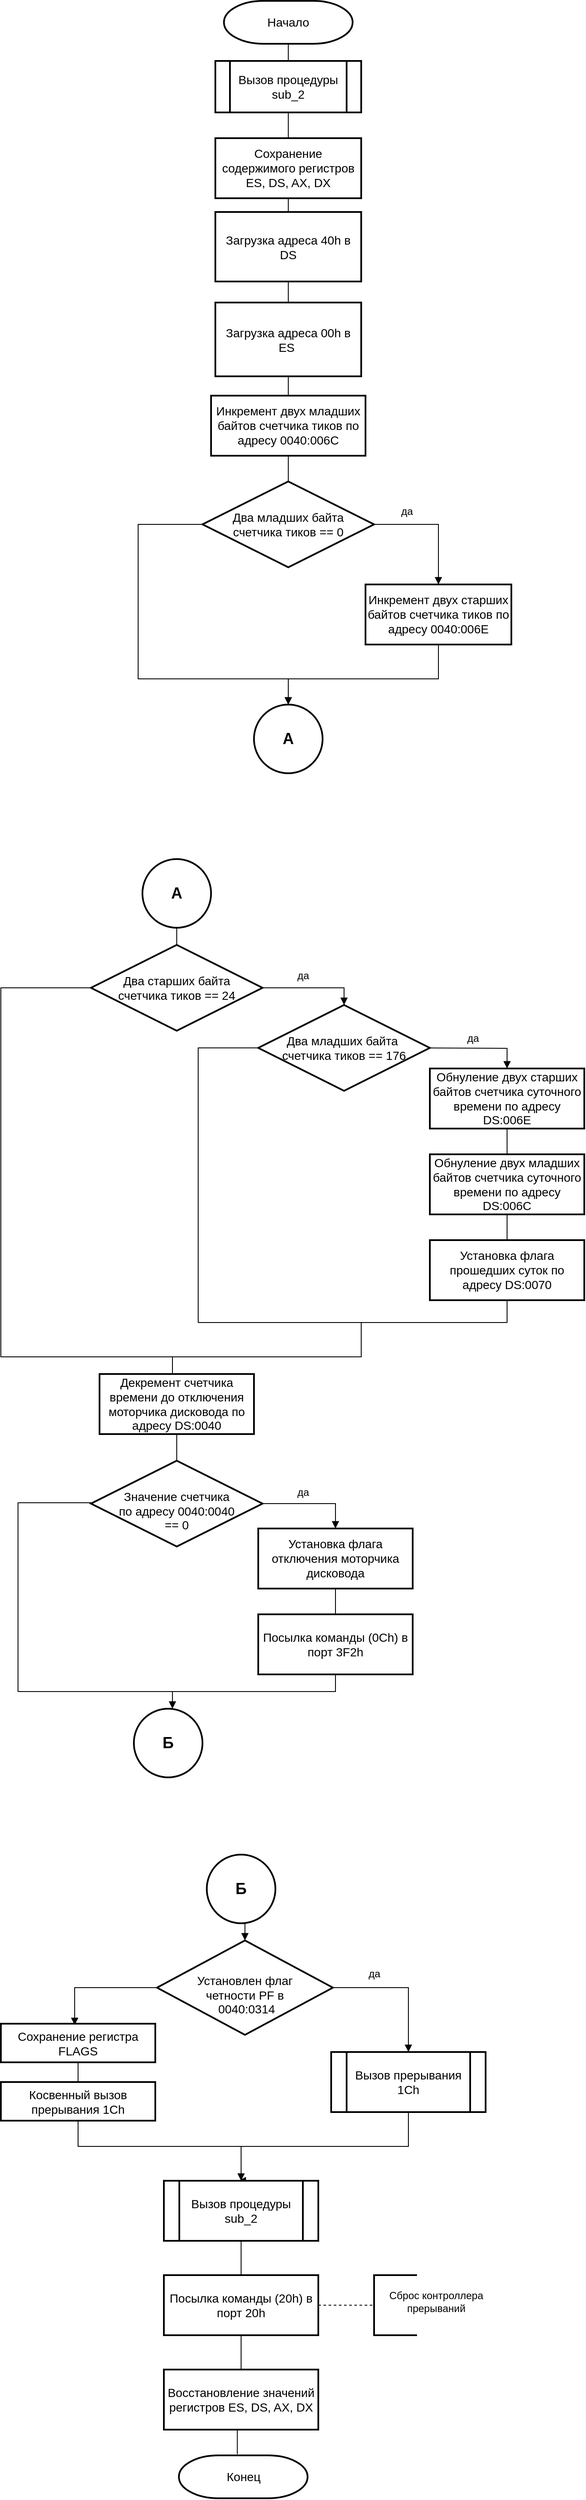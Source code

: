 <mxfile version="20.4.0" type="device" pages="2"><diagram id="C5RBs43oDa-KdzZeNtuy" name="int 8h"><mxGraphModel dx="1422" dy="772" grid="0" gridSize="10" guides="1" tooltips="1" connect="1" arrows="1" fold="1" page="1" pageScale="1" pageWidth="827" pageHeight="1169" math="0" shadow="0"><root><mxCell id="WIyWlLk6GJQsqaUBKTNV-0"/><mxCell id="WIyWlLk6GJQsqaUBKTNV-1" parent="WIyWlLk6GJQsqaUBKTNV-0"/><mxCell id="deHI2vd-ihcxM7uzcLVl-19" style="rounded=0;orthogonalLoop=1;jettySize=auto;html=1;exitX=0.5;exitY=1;exitDx=0;exitDy=0;exitPerimeter=0;endArrow=none;endFill=0;" parent="WIyWlLk6GJQsqaUBKTNV-1" source="deHI2vd-ihcxM7uzcLVl-0" target="deHI2vd-ihcxM7uzcLVl-2" edge="1"><mxGeometry relative="1" as="geometry"/></mxCell><mxCell id="deHI2vd-ihcxM7uzcLVl-0" value="&lt;font style=&quot;font-size: 14px&quot;&gt;Начало&lt;/font&gt;" style="strokeWidth=2;html=1;shape=mxgraph.flowchart.terminator;whiteSpace=wrap;" parent="WIyWlLk6GJQsqaUBKTNV-1" vertex="1"><mxGeometry x="350" y="190" width="150" height="50" as="geometry"/></mxCell><mxCell id="deHI2vd-ihcxM7uzcLVl-20" style="edgeStyle=none;rounded=0;orthogonalLoop=1;jettySize=auto;html=1;exitX=0.5;exitY=1;exitDx=0;exitDy=0;entryX=0.5;entryY=0;entryDx=0;entryDy=0;endArrow=none;endFill=0;" parent="WIyWlLk6GJQsqaUBKTNV-1" source="deHI2vd-ihcxM7uzcLVl-2" target="deHI2vd-ihcxM7uzcLVl-3" edge="1"><mxGeometry relative="1" as="geometry"/></mxCell><mxCell id="deHI2vd-ihcxM7uzcLVl-2" value="&lt;font style=&quot;font-size: 14px&quot;&gt;Вызов процедуры sub_2&lt;/font&gt;" style="shape=process;whiteSpace=wrap;html=1;backgroundOutline=1;strokeWidth=2;" parent="WIyWlLk6GJQsqaUBKTNV-1" vertex="1"><mxGeometry x="340" y="260" width="170" height="60" as="geometry"/></mxCell><mxCell id="wyO5HY9DHAfHyrod3QJI-3" style="edgeStyle=orthogonalEdgeStyle;rounded=0;orthogonalLoop=1;jettySize=auto;html=1;exitX=0.5;exitY=1;exitDx=0;exitDy=0;entryX=0.5;entryY=0;entryDx=0;entryDy=0;endArrow=none;endFill=0;" parent="WIyWlLk6GJQsqaUBKTNV-1" source="deHI2vd-ihcxM7uzcLVl-3" target="wyO5HY9DHAfHyrod3QJI-0" edge="1"><mxGeometry relative="1" as="geometry"/></mxCell><mxCell id="deHI2vd-ihcxM7uzcLVl-3" value="&lt;font style=&quot;font-size: 14px&quot;&gt;Сохранение содержимого регистров ES, DS, AX, DX&lt;/font&gt;" style="whiteSpace=wrap;html=1;strokeWidth=2;" parent="WIyWlLk6GJQsqaUBKTNV-1" vertex="1"><mxGeometry x="340" y="350" width="170" height="70" as="geometry"/></mxCell><mxCell id="deHI2vd-ihcxM7uzcLVl-22" style="edgeStyle=none;rounded=0;orthogonalLoop=1;jettySize=auto;html=1;exitX=0.5;exitY=1;exitDx=0;exitDy=0;entryX=0.5;entryY=0;entryDx=0;entryDy=0;endArrow=none;endFill=0;" parent="WIyWlLk6GJQsqaUBKTNV-1" source="deHI2vd-ihcxM7uzcLVl-4" target="deHI2vd-ihcxM7uzcLVl-5" edge="1"><mxGeometry relative="1" as="geometry"/></mxCell><mxCell id="deHI2vd-ihcxM7uzcLVl-4" value="&lt;font style=&quot;font-size: 14px&quot;&gt;Инкремент двух младших байтов счетчика тиков по адресу 0040:006C&lt;/font&gt;" style="whiteSpace=wrap;html=1;strokeWidth=2;" parent="WIyWlLk6GJQsqaUBKTNV-1" vertex="1"><mxGeometry x="335" y="650" width="180" height="70" as="geometry"/></mxCell><mxCell id="deHI2vd-ihcxM7uzcLVl-23" style="edgeStyle=orthogonalEdgeStyle;rounded=0;orthogonalLoop=1;jettySize=auto;html=1;exitX=1;exitY=0.5;exitDx=0;exitDy=0;entryX=0.5;entryY=0;entryDx=0;entryDy=0;endArrow=block;endFill=1;" parent="WIyWlLk6GJQsqaUBKTNV-1" source="deHI2vd-ihcxM7uzcLVl-5" target="deHI2vd-ihcxM7uzcLVl-6" edge="1"><mxGeometry relative="1" as="geometry"/></mxCell><mxCell id="deHI2vd-ihcxM7uzcLVl-24" style="edgeStyle=orthogonalEdgeStyle;rounded=0;orthogonalLoop=1;jettySize=auto;html=1;exitX=0;exitY=0.5;exitDx=0;exitDy=0;entryX=0.5;entryY=0;entryDx=0;entryDy=0;endArrow=block;endFill=1;" parent="WIyWlLk6GJQsqaUBKTNV-1" source="deHI2vd-ihcxM7uzcLVl-5" target="deHI2vd-ihcxM7uzcLVl-12" edge="1"><mxGeometry relative="1" as="geometry"><Array as="points"><mxPoint x="250" y="800"/><mxPoint x="250" y="980"/><mxPoint x="425" y="980"/></Array></mxGeometry></mxCell><mxCell id="deHI2vd-ihcxM7uzcLVl-5" value="&lt;font style=&quot;font-size: 14px&quot;&gt;Два младших байта &lt;br&gt;счетчика тиков == 0&lt;/font&gt;" style="rhombus;whiteSpace=wrap;html=1;strokeWidth=2;" parent="WIyWlLk6GJQsqaUBKTNV-1" vertex="1"><mxGeometry x="325" y="750" width="200" height="100" as="geometry"/></mxCell><mxCell id="deHI2vd-ihcxM7uzcLVl-25" style="edgeStyle=orthogonalEdgeStyle;rounded=0;orthogonalLoop=1;jettySize=auto;html=1;exitX=0.5;exitY=1;exitDx=0;exitDy=0;entryX=0.5;entryY=0;entryDx=0;entryDy=0;endArrow=block;endFill=1;" parent="WIyWlLk6GJQsqaUBKTNV-1" source="deHI2vd-ihcxM7uzcLVl-6" target="deHI2vd-ihcxM7uzcLVl-12" edge="1"><mxGeometry relative="1" as="geometry"><Array as="points"><mxPoint x="600" y="980"/><mxPoint x="425" y="980"/></Array></mxGeometry></mxCell><mxCell id="deHI2vd-ihcxM7uzcLVl-6" value="&lt;font style=&quot;font-size: 14px&quot;&gt;Инкремент двух старших байтов счетчика тиков по адресу 0040:006E&lt;/font&gt;" style="whiteSpace=wrap;html=1;strokeWidth=2;" parent="WIyWlLk6GJQsqaUBKTNV-1" vertex="1"><mxGeometry x="515" y="870" width="170" height="70" as="geometry"/></mxCell><mxCell id="deHI2vd-ihcxM7uzcLVl-27" style="edgeStyle=orthogonalEdgeStyle;rounded=0;orthogonalLoop=1;jettySize=auto;html=1;exitX=1;exitY=0.5;exitDx=0;exitDy=0;entryX=0.5;entryY=0;entryDx=0;entryDy=0;endArrow=block;endFill=1;" parent="WIyWlLk6GJQsqaUBKTNV-1" source="deHI2vd-ihcxM7uzcLVl-7" target="deHI2vd-ihcxM7uzcLVl-8" edge="1"><mxGeometry relative="1" as="geometry"/></mxCell><mxCell id="deHI2vd-ihcxM7uzcLVl-33" style="edgeStyle=orthogonalEdgeStyle;rounded=0;orthogonalLoop=1;jettySize=auto;html=1;exitX=0;exitY=0.5;exitDx=0;exitDy=0;endArrow=none;endFill=0;entryX=0.5;entryY=0;entryDx=0;entryDy=0;" parent="WIyWlLk6GJQsqaUBKTNV-1" source="deHI2vd-ihcxM7uzcLVl-7" target="jNs7YQXmL8F09NlWdpx8-1" edge="1"><mxGeometry relative="1" as="geometry"><mxPoint x="320" y="1950" as="targetPoint"/><Array as="points"><mxPoint x="90" y="1340"/><mxPoint x="90" y="1770"/><mxPoint x="290" y="1770"/><mxPoint x="290" y="1860"/></Array></mxGeometry></mxCell><mxCell id="deHI2vd-ihcxM7uzcLVl-7" value="&lt;font style=&quot;font-size: 14px&quot;&gt;Два старших байта &lt;br&gt;счетчика тиков == 24&lt;/font&gt;" style="rhombus;whiteSpace=wrap;html=1;strokeWidth=2;" parent="WIyWlLk6GJQsqaUBKTNV-1" vertex="1"><mxGeometry x="195" y="1290" width="200" height="100" as="geometry"/></mxCell><mxCell id="deHI2vd-ihcxM7uzcLVl-28" style="edgeStyle=orthogonalEdgeStyle;rounded=0;orthogonalLoop=1;jettySize=auto;html=1;exitX=1;exitY=0.5;exitDx=0;exitDy=0;entryX=0.5;entryY=0;entryDx=0;entryDy=0;endArrow=block;endFill=1;" parent="WIyWlLk6GJQsqaUBKTNV-1" target="deHI2vd-ihcxM7uzcLVl-9" edge="1"><mxGeometry relative="1" as="geometry"><mxPoint x="570" y="1410" as="sourcePoint"/></mxGeometry></mxCell><mxCell id="jNs7YQXmL8F09NlWdpx8-2" style="edgeStyle=orthogonalEdgeStyle;rounded=0;orthogonalLoop=1;jettySize=auto;html=1;exitX=0;exitY=0.5;exitDx=0;exitDy=0;endArrow=none;endFill=0;" parent="WIyWlLk6GJQsqaUBKTNV-1" source="deHI2vd-ihcxM7uzcLVl-8" edge="1"><mxGeometry relative="1" as="geometry"><mxPoint x="510" y="1760" as="targetPoint"/><Array as="points"><mxPoint x="320" y="1410"/><mxPoint x="320" y="1730"/><mxPoint x="510" y="1730"/></Array></mxGeometry></mxCell><mxCell id="deHI2vd-ihcxM7uzcLVl-8" value="&lt;span style=&quot;font-size: 14px&quot;&gt;Два младших байта&amp;nbsp;&lt;/span&gt;&lt;br style=&quot;font-size: 14px&quot;&gt;&lt;span style=&quot;font-size: 14px&quot;&gt;счетчика тиков == 176&lt;/span&gt;" style="rhombus;whiteSpace=wrap;html=1;strokeWidth=2;" parent="WIyWlLk6GJQsqaUBKTNV-1" vertex="1"><mxGeometry x="390" y="1360" width="200" height="100" as="geometry"/></mxCell><mxCell id="deHI2vd-ihcxM7uzcLVl-29" style="edgeStyle=orthogonalEdgeStyle;rounded=0;orthogonalLoop=1;jettySize=auto;html=1;exitX=0.5;exitY=1;exitDx=0;exitDy=0;entryX=0.5;entryY=0;entryDx=0;entryDy=0;endArrow=none;endFill=0;" parent="WIyWlLk6GJQsqaUBKTNV-1" source="deHI2vd-ihcxM7uzcLVl-9" target="deHI2vd-ihcxM7uzcLVl-10" edge="1"><mxGeometry relative="1" as="geometry"/></mxCell><mxCell id="deHI2vd-ihcxM7uzcLVl-9" value="&lt;font style=&quot;font-size: 14px&quot;&gt;Обнуление двух старших байтов счетчика суточного времени по адресу DS:006Е&lt;/font&gt;" style="whiteSpace=wrap;html=1;strokeWidth=2;" parent="WIyWlLk6GJQsqaUBKTNV-1" vertex="1"><mxGeometry x="590" y="1434" width="180" height="70" as="geometry"/></mxCell><mxCell id="deHI2vd-ihcxM7uzcLVl-30" style="edgeStyle=orthogonalEdgeStyle;rounded=0;orthogonalLoop=1;jettySize=auto;html=1;exitX=0.5;exitY=1;exitDx=0;exitDy=0;endArrow=none;endFill=0;" parent="WIyWlLk6GJQsqaUBKTNV-1" source="deHI2vd-ihcxM7uzcLVl-10" target="deHI2vd-ihcxM7uzcLVl-11" edge="1"><mxGeometry relative="1" as="geometry"/></mxCell><mxCell id="deHI2vd-ihcxM7uzcLVl-10" value="&lt;span style=&quot;font-size: 14px&quot;&gt;Обнуление двух младших байтов счетчика суточного времени по адресу DS:006С&lt;/span&gt;" style="whiteSpace=wrap;html=1;strokeWidth=2;" parent="WIyWlLk6GJQsqaUBKTNV-1" vertex="1"><mxGeometry x="590" y="1534" width="180" height="70" as="geometry"/></mxCell><mxCell id="deHI2vd-ihcxM7uzcLVl-32" style="edgeStyle=orthogonalEdgeStyle;rounded=0;orthogonalLoop=1;jettySize=auto;html=1;exitX=0.5;exitY=1;exitDx=0;exitDy=0;endArrow=none;endFill=0;entryX=0.5;entryY=0;entryDx=0;entryDy=0;" parent="WIyWlLk6GJQsqaUBKTNV-1" source="deHI2vd-ihcxM7uzcLVl-11" target="jNs7YQXmL8F09NlWdpx8-1" edge="1"><mxGeometry relative="1" as="geometry"><mxPoint x="290" y="1890" as="targetPoint"/><Array as="points"><mxPoint x="680" y="1730"/><mxPoint x="510" y="1730"/><mxPoint x="510" y="1770"/><mxPoint x="290" y="1770"/><mxPoint x="290" y="1850"/><mxPoint x="295" y="1850"/></Array></mxGeometry></mxCell><mxCell id="deHI2vd-ihcxM7uzcLVl-11" value="&lt;font style=&quot;font-size: 14px&quot;&gt;Установка флага прошедших суток по адресу DS:0070&lt;/font&gt;" style="whiteSpace=wrap;html=1;strokeWidth=2;" parent="WIyWlLk6GJQsqaUBKTNV-1" vertex="1"><mxGeometry x="590" y="1634" width="180" height="70" as="geometry"/></mxCell><mxCell id="deHI2vd-ihcxM7uzcLVl-12" value="&lt;font style=&quot;font-size: 18px&quot;&gt;&lt;b&gt;А&lt;/b&gt;&lt;/font&gt;" style="ellipse;whiteSpace=wrap;html=1;aspect=fixed;strokeWidth=2;" parent="WIyWlLk6GJQsqaUBKTNV-1" vertex="1"><mxGeometry x="385" y="1010" width="80" height="80" as="geometry"/></mxCell><mxCell id="wyO5HY9DHAfHyrod3QJI-2" style="edgeStyle=orthogonalEdgeStyle;rounded=0;orthogonalLoop=1;jettySize=auto;html=1;exitX=0.5;exitY=1;exitDx=0;exitDy=0;entryX=0.5;entryY=0;entryDx=0;entryDy=0;endArrow=none;endFill=0;" parent="WIyWlLk6GJQsqaUBKTNV-1" source="deHI2vd-ihcxM7uzcLVl-14" target="deHI2vd-ihcxM7uzcLVl-7" edge="1"><mxGeometry relative="1" as="geometry"/></mxCell><mxCell id="deHI2vd-ihcxM7uzcLVl-14" value="&lt;font style=&quot;font-size: 18px&quot;&gt;&lt;b&gt;А&lt;/b&gt;&lt;/font&gt;" style="ellipse;whiteSpace=wrap;html=1;aspect=fixed;strokeWidth=2;" parent="WIyWlLk6GJQsqaUBKTNV-1" vertex="1"><mxGeometry x="255" y="1190" width="80" height="80" as="geometry"/></mxCell><mxCell id="jNs7YQXmL8F09NlWdpx8-5" style="edgeStyle=orthogonalEdgeStyle;rounded=0;orthogonalLoop=1;jettySize=auto;html=1;exitX=0.5;exitY=1;exitDx=0;exitDy=0;entryX=0.5;entryY=0;entryDx=0;entryDy=0;endArrow=none;endFill=0;" parent="WIyWlLk6GJQsqaUBKTNV-1" source="jNs7YQXmL8F09NlWdpx8-1" target="jNs7YQXmL8F09NlWdpx8-4" edge="1"><mxGeometry relative="1" as="geometry"/></mxCell><mxCell id="jNs7YQXmL8F09NlWdpx8-1" value="&lt;span style=&quot;font-size: 14px&quot;&gt;Декремент счетчика времени до отключения моторчика дисковода по адресу DS:0040&lt;/span&gt;" style="whiteSpace=wrap;html=1;strokeWidth=2;" parent="WIyWlLk6GJQsqaUBKTNV-1" vertex="1"><mxGeometry x="205" y="1790" width="180" height="70" as="geometry"/></mxCell><mxCell id="jNs7YQXmL8F09NlWdpx8-10" style="edgeStyle=orthogonalEdgeStyle;rounded=0;orthogonalLoop=1;jettySize=auto;html=1;exitX=1;exitY=0.5;exitDx=0;exitDy=0;entryX=0.5;entryY=0;entryDx=0;entryDy=0;endArrow=block;endFill=1;" parent="WIyWlLk6GJQsqaUBKTNV-1" source="jNs7YQXmL8F09NlWdpx8-4" target="jNs7YQXmL8F09NlWdpx8-6" edge="1"><mxGeometry relative="1" as="geometry"/></mxCell><mxCell id="jNs7YQXmL8F09NlWdpx8-13" style="edgeStyle=orthogonalEdgeStyle;rounded=0;orthogonalLoop=1;jettySize=auto;html=1;exitX=0;exitY=0.5;exitDx=0;exitDy=0;endArrow=block;endFill=1;" parent="WIyWlLk6GJQsqaUBKTNV-1" source="jNs7YQXmL8F09NlWdpx8-4" edge="1"><mxGeometry relative="1" as="geometry"><mxPoint x="290.0" y="2180" as="targetPoint"/><Array as="points"><mxPoint x="110" y="1940"/><mxPoint x="110" y="2160"/><mxPoint x="290" y="2160"/></Array></mxGeometry></mxCell><mxCell id="jNs7YQXmL8F09NlWdpx8-4" value="&lt;span style=&quot;font-size: 14px&quot;&gt;&lt;br&gt;Значение счетчика &lt;br&gt;по адресу 0040:0040 &lt;br&gt;== 0&lt;/span&gt;" style="rhombus;whiteSpace=wrap;html=1;strokeWidth=2;" parent="WIyWlLk6GJQsqaUBKTNV-1" vertex="1"><mxGeometry x="195" y="1891" width="200" height="100" as="geometry"/></mxCell><mxCell id="jNs7YQXmL8F09NlWdpx8-11" style="edgeStyle=orthogonalEdgeStyle;rounded=0;orthogonalLoop=1;jettySize=auto;html=1;exitX=0.5;exitY=1;exitDx=0;exitDy=0;entryX=0.5;entryY=0;entryDx=0;entryDy=0;endArrow=none;endFill=0;" parent="WIyWlLk6GJQsqaUBKTNV-1" source="jNs7YQXmL8F09NlWdpx8-6" target="jNs7YQXmL8F09NlWdpx8-7" edge="1"><mxGeometry relative="1" as="geometry"/></mxCell><mxCell id="jNs7YQXmL8F09NlWdpx8-6" value="&lt;font style=&quot;font-size: 14px&quot;&gt;Установка флага отключения моторчика дисковода&lt;/font&gt;" style="whiteSpace=wrap;html=1;strokeWidth=2;" parent="WIyWlLk6GJQsqaUBKTNV-1" vertex="1"><mxGeometry x="390" y="1970" width="180" height="70" as="geometry"/></mxCell><mxCell id="jNs7YQXmL8F09NlWdpx8-12" style="edgeStyle=orthogonalEdgeStyle;rounded=0;orthogonalLoop=1;jettySize=auto;html=1;exitX=0.5;exitY=1;exitDx=0;exitDy=0;endArrow=none;endFill=0;" parent="WIyWlLk6GJQsqaUBKTNV-1" source="jNs7YQXmL8F09NlWdpx8-7" edge="1"><mxGeometry relative="1" as="geometry"><mxPoint x="290" y="2170" as="targetPoint"/><Array as="points"><mxPoint x="480" y="2160"/><mxPoint x="290" y="2160"/></Array></mxGeometry></mxCell><mxCell id="jNs7YQXmL8F09NlWdpx8-7" value="&lt;span style=&quot;font-size: 14px&quot;&gt;Посылка команды (0Ch) в порт 3F2h&lt;/span&gt;" style="whiteSpace=wrap;html=1;strokeWidth=2;" parent="WIyWlLk6GJQsqaUBKTNV-1" vertex="1"><mxGeometry x="390" y="2070" width="180" height="70" as="geometry"/></mxCell><mxCell id="jNs7YQXmL8F09NlWdpx8-8" value="&lt;font style=&quot;font-size: 18px&quot;&gt;&lt;b&gt;Б&lt;/b&gt;&lt;/font&gt;" style="ellipse;whiteSpace=wrap;html=1;aspect=fixed;strokeWidth=2;" parent="WIyWlLk6GJQsqaUBKTNV-1" vertex="1"><mxGeometry x="245" y="2180" width="80" height="80" as="geometry"/></mxCell><mxCell id="jNs7YQXmL8F09NlWdpx8-30" style="edgeStyle=orthogonalEdgeStyle;rounded=0;orthogonalLoop=1;jettySize=auto;html=1;exitX=0.5;exitY=1;exitDx=0;exitDy=0;entryX=0.5;entryY=0;entryDx=0;entryDy=0;endArrow=block;endFill=1;" parent="WIyWlLk6GJQsqaUBKTNV-1" source="jNs7YQXmL8F09NlWdpx8-9" target="jNs7YQXmL8F09NlWdpx8-15" edge="1"><mxGeometry relative="1" as="geometry"/></mxCell><mxCell id="jNs7YQXmL8F09NlWdpx8-9" value="&lt;font style=&quot;font-size: 18px&quot;&gt;&lt;b&gt;Б&lt;/b&gt;&lt;/font&gt;" style="ellipse;whiteSpace=wrap;html=1;aspect=fixed;strokeWidth=2;" parent="WIyWlLk6GJQsqaUBKTNV-1" vertex="1"><mxGeometry x="330" y="2350" width="80" height="80" as="geometry"/></mxCell><mxCell id="jNs7YQXmL8F09NlWdpx8-18" style="edgeStyle=orthogonalEdgeStyle;rounded=0;orthogonalLoop=1;jettySize=auto;html=1;exitX=1;exitY=0.5;exitDx=0;exitDy=0;endArrow=block;endFill=1;" parent="WIyWlLk6GJQsqaUBKTNV-1" source="jNs7YQXmL8F09NlWdpx8-15" target="jNs7YQXmL8F09NlWdpx8-16" edge="1"><mxGeometry relative="1" as="geometry"/></mxCell><mxCell id="jNs7YQXmL8F09NlWdpx8-19" style="edgeStyle=orthogonalEdgeStyle;rounded=0;orthogonalLoop=1;jettySize=auto;html=1;exitX=0;exitY=0.5;exitDx=0;exitDy=0;endArrow=block;endFill=1;entryX=0.478;entryY=0.036;entryDx=0;entryDy=0;entryPerimeter=0;" parent="WIyWlLk6GJQsqaUBKTNV-1" source="jNs7YQXmL8F09NlWdpx8-15" target="ele-XA1NoXu8BprKTX-A-0" edge="1"><mxGeometry relative="1" as="geometry"><mxPoint x="178" y="2525" as="targetPoint"/><Array as="points"><mxPoint x="176" y="2505"/></Array></mxGeometry></mxCell><mxCell id="jNs7YQXmL8F09NlWdpx8-15" value="&lt;span style=&quot;font-size: 14px&quot;&gt;&lt;br&gt;Установлен флаг &lt;br&gt;четности PF в&lt;br&gt;&amp;nbsp;0040:0314&lt;/span&gt;" style="rhombus;whiteSpace=wrap;html=1;strokeWidth=2;" parent="WIyWlLk6GJQsqaUBKTNV-1" vertex="1"><mxGeometry x="272" y="2450" width="205" height="110" as="geometry"/></mxCell><mxCell id="jNs7YQXmL8F09NlWdpx8-22" style="edgeStyle=orthogonalEdgeStyle;rounded=0;orthogonalLoop=1;jettySize=auto;html=1;exitX=0.5;exitY=1;exitDx=0;exitDy=0;endArrow=block;endFill=1;" parent="WIyWlLk6GJQsqaUBKTNV-1" source="jNs7YQXmL8F09NlWdpx8-16" edge="1"><mxGeometry relative="1" as="geometry"><mxPoint x="370" y="2730" as="targetPoint"/><Array as="points"><mxPoint x="565" y="2690"/><mxPoint x="370" y="2690"/></Array></mxGeometry></mxCell><mxCell id="jNs7YQXmL8F09NlWdpx8-16" value="&lt;font style=&quot;font-size: 14px&quot;&gt;Вызов прерывания 1Ch&lt;/font&gt;" style="shape=process;whiteSpace=wrap;html=1;backgroundOutline=1;strokeWidth=2;" parent="WIyWlLk6GJQsqaUBKTNV-1" vertex="1"><mxGeometry x="475" y="2580" width="180" height="70" as="geometry"/></mxCell><mxCell id="jNs7YQXmL8F09NlWdpx8-21" style="edgeStyle=orthogonalEdgeStyle;rounded=0;orthogonalLoop=1;jettySize=auto;html=1;exitX=0.5;exitY=1;exitDx=0;exitDy=0;entryX=0.484;entryY=-0.001;entryDx=0;entryDy=0;endArrow=block;endFill=1;entryPerimeter=0;startArrow=none;" parent="WIyWlLk6GJQsqaUBKTNV-1" source="ele-XA1NoXu8BprKTX-A-0" target="jNs7YQXmL8F09NlWdpx8-20" edge="1"><mxGeometry relative="1" as="geometry"><Array as="points"><mxPoint x="180" y="2690"/><mxPoint x="370" y="2690"/><mxPoint x="370" y="2730"/></Array></mxGeometry></mxCell><mxCell id="jNs7YQXmL8F09NlWdpx8-17" value="&lt;span style=&quot;font-size: 14px&quot;&gt;Косвенный вызов прерывания 1Ch&lt;/span&gt;" style="whiteSpace=wrap;html=1;strokeWidth=2;" parent="WIyWlLk6GJQsqaUBKTNV-1" vertex="1"><mxGeometry x="90" y="2615" width="180" height="45" as="geometry"/></mxCell><mxCell id="jNs7YQXmL8F09NlWdpx8-26" style="edgeStyle=orthogonalEdgeStyle;rounded=0;orthogonalLoop=1;jettySize=auto;html=1;exitX=0.5;exitY=1;exitDx=0;exitDy=0;entryX=0.5;entryY=0;entryDx=0;entryDy=0;endArrow=none;endFill=0;" parent="WIyWlLk6GJQsqaUBKTNV-1" source="jNs7YQXmL8F09NlWdpx8-20" target="jNs7YQXmL8F09NlWdpx8-23" edge="1"><mxGeometry relative="1" as="geometry"/></mxCell><mxCell id="jNs7YQXmL8F09NlWdpx8-20" value="&lt;font style=&quot;font-size: 14px&quot;&gt;Вызов процедуры sub_2&lt;/font&gt;" style="shape=process;whiteSpace=wrap;html=1;backgroundOutline=1;strokeWidth=2;" parent="WIyWlLk6GJQsqaUBKTNV-1" vertex="1"><mxGeometry x="280" y="2730" width="180" height="70" as="geometry"/></mxCell><mxCell id="jNs7YQXmL8F09NlWdpx8-28" style="edgeStyle=orthogonalEdgeStyle;rounded=0;orthogonalLoop=1;jettySize=auto;html=1;exitX=0.5;exitY=1;exitDx=0;exitDy=0;entryX=0.5;entryY=0;entryDx=0;entryDy=0;endArrow=none;endFill=0;" parent="WIyWlLk6GJQsqaUBKTNV-1" source="jNs7YQXmL8F09NlWdpx8-23" target="jNs7YQXmL8F09NlWdpx8-24" edge="1"><mxGeometry relative="1" as="geometry"/></mxCell><mxCell id="a8W5te3xXOe5ZCDPxucm-1" style="edgeStyle=orthogonalEdgeStyle;rounded=0;orthogonalLoop=1;jettySize=auto;html=1;exitX=1;exitY=0.5;exitDx=0;exitDy=0;entryX=0;entryY=0.5;entryDx=0;entryDy=0;entryPerimeter=0;endArrow=none;endFill=0;dashed=1;" parent="WIyWlLk6GJQsqaUBKTNV-1" source="jNs7YQXmL8F09NlWdpx8-23" target="a8W5te3xXOe5ZCDPxucm-0" edge="1"><mxGeometry relative="1" as="geometry"/></mxCell><mxCell id="jNs7YQXmL8F09NlWdpx8-23" value="&lt;span style=&quot;font-size: 14px&quot;&gt;Посылка команды (20h) в порт 20h&lt;/span&gt;" style="whiteSpace=wrap;html=1;strokeWidth=2;" parent="WIyWlLk6GJQsqaUBKTNV-1" vertex="1"><mxGeometry x="280" y="2840" width="180" height="70" as="geometry"/></mxCell><mxCell id="jNs7YQXmL8F09NlWdpx8-29" style="edgeStyle=orthogonalEdgeStyle;rounded=0;orthogonalLoop=1;jettySize=auto;html=1;exitX=0.5;exitY=1;exitDx=0;exitDy=0;entryX=0.454;entryY=-0.029;entryDx=0;entryDy=0;entryPerimeter=0;endArrow=none;endFill=0;" parent="WIyWlLk6GJQsqaUBKTNV-1" source="jNs7YQXmL8F09NlWdpx8-24" target="jNs7YQXmL8F09NlWdpx8-25" edge="1"><mxGeometry relative="1" as="geometry"/></mxCell><mxCell id="jNs7YQXmL8F09NlWdpx8-24" value="&lt;span style=&quot;font-size: 14px&quot;&gt;Восстановление значений регистров ES, DS, AX, DX&lt;/span&gt;" style="whiteSpace=wrap;html=1;strokeWidth=2;" parent="WIyWlLk6GJQsqaUBKTNV-1" vertex="1"><mxGeometry x="280" y="2950" width="180" height="70" as="geometry"/></mxCell><mxCell id="jNs7YQXmL8F09NlWdpx8-25" value="&lt;span style=&quot;font-size: 14px&quot;&gt;Конец&lt;/span&gt;" style="strokeWidth=2;html=1;shape=mxgraph.flowchart.terminator;whiteSpace=wrap;" parent="WIyWlLk6GJQsqaUBKTNV-1" vertex="1"><mxGeometry x="297.5" y="3050" width="150" height="50" as="geometry"/></mxCell><mxCell id="wyO5HY9DHAfHyrod3QJI-4" style="edgeStyle=orthogonalEdgeStyle;rounded=0;orthogonalLoop=1;jettySize=auto;html=1;exitX=0.5;exitY=1;exitDx=0;exitDy=0;entryX=0.5;entryY=0;entryDx=0;entryDy=0;endArrow=none;endFill=0;" parent="WIyWlLk6GJQsqaUBKTNV-1" source="wyO5HY9DHAfHyrod3QJI-0" target="wyO5HY9DHAfHyrod3QJI-1" edge="1"><mxGeometry relative="1" as="geometry"/></mxCell><mxCell id="wyO5HY9DHAfHyrod3QJI-0" value="&lt;span style=&quot;font-size: 14px&quot;&gt;Загрузка адреса 40h в DS&lt;br&gt;&lt;/span&gt;" style="whiteSpace=wrap;html=1;strokeWidth=2;" parent="WIyWlLk6GJQsqaUBKTNV-1" vertex="1"><mxGeometry x="340" y="436" width="170" height="81" as="geometry"/></mxCell><mxCell id="wyO5HY9DHAfHyrod3QJI-5" style="edgeStyle=orthogonalEdgeStyle;rounded=0;orthogonalLoop=1;jettySize=auto;html=1;exitX=0.5;exitY=1;exitDx=0;exitDy=0;entryX=0.5;entryY=0;entryDx=0;entryDy=0;endArrow=none;endFill=0;" parent="WIyWlLk6GJQsqaUBKTNV-1" source="wyO5HY9DHAfHyrod3QJI-1" target="deHI2vd-ihcxM7uzcLVl-4" edge="1"><mxGeometry relative="1" as="geometry"/></mxCell><mxCell id="wyO5HY9DHAfHyrod3QJI-1" value="&lt;span style=&quot;font-size: 14px&quot;&gt;Загрузка адреса 00h в ES&amp;nbsp;&lt;/span&gt;&lt;span style=&quot;font-size: 14px&quot;&gt;&lt;br&gt;&lt;/span&gt;" style="whiteSpace=wrap;html=1;strokeWidth=2;" parent="WIyWlLk6GJQsqaUBKTNV-1" vertex="1"><mxGeometry x="340" y="541.5" width="170" height="86" as="geometry"/></mxCell><mxCell id="a8W5te3xXOe5ZCDPxucm-0" value="" style="strokeWidth=2;html=1;shape=mxgraph.flowchart.annotation_1;align=left;pointerEvents=1;" parent="WIyWlLk6GJQsqaUBKTNV-1" vertex="1"><mxGeometry x="525" y="2840" width="50" height="70" as="geometry"/></mxCell><mxCell id="a8W5te3xXOe5ZCDPxucm-2" value="Сброс контроллера &lt;br&gt;прерываний" style="text;html=1;align=center;verticalAlign=middle;resizable=0;points=[];autosize=1;" parent="WIyWlLk6GJQsqaUBKTNV-1" vertex="1"><mxGeometry x="537" y="2855" width="120" height="32" as="geometry"/></mxCell><mxCell id="43VVg3QNsWit2pAkL82H-0" value="да" style="text;html=1;align=center;verticalAlign=middle;resizable=0;points=[];autosize=1;" parent="WIyWlLk6GJQsqaUBKTNV-1" vertex="1"><mxGeometry x="551" y="776" width="24" height="18" as="geometry"/></mxCell><mxCell id="ktt85SZqtIaIaaoSBH12-0" value="да" style="text;html=1;align=center;verticalAlign=middle;resizable=0;points=[];autosize=1;" parent="WIyWlLk6GJQsqaUBKTNV-1" vertex="1"><mxGeometry x="513" y="2480" width="24" height="18" as="geometry"/></mxCell><mxCell id="ktt85SZqtIaIaaoSBH12-1" value="да" style="text;html=1;align=center;verticalAlign=middle;resizable=0;points=[];autosize=1;" parent="WIyWlLk6GJQsqaUBKTNV-1" vertex="1"><mxGeometry x="430" y="1919" width="24" height="18" as="geometry"/></mxCell><mxCell id="ktt85SZqtIaIaaoSBH12-2" value="да" style="text;html=1;align=center;verticalAlign=middle;resizable=0;points=[];autosize=1;" parent="WIyWlLk6GJQsqaUBKTNV-1" vertex="1"><mxGeometry x="628" y="1390" width="24" height="18" as="geometry"/></mxCell><mxCell id="ktt85SZqtIaIaaoSBH12-3" value="да" style="text;html=1;align=center;verticalAlign=middle;resizable=0;points=[];autosize=1;" parent="WIyWlLk6GJQsqaUBKTNV-1" vertex="1"><mxGeometry x="430" y="1317" width="24" height="18" as="geometry"/></mxCell><mxCell id="ele-XA1NoXu8BprKTX-A-0" value="&lt;span style=&quot;font-size: 14px;&quot;&gt;Сохранение регистра FLAGS&lt;/span&gt;" style="whiteSpace=wrap;html=1;strokeWidth=2;" parent="WIyWlLk6GJQsqaUBKTNV-1" vertex="1"><mxGeometry x="90" y="2547" width="180" height="45" as="geometry"/></mxCell></root></mxGraphModel></diagram><diagram id="yinVloLyn2REaArHDQql" name="sub_2"><mxGraphModel dx="1662" dy="-1614" grid="0" gridSize="10" guides="1" tooltips="1" connect="1" arrows="1" fold="1" page="1" pageScale="1" pageWidth="827" pageHeight="1169" math="0" shadow="0"><root><mxCell id="dQab6JG4eKId4dH5oYdf-0"/><mxCell id="dQab6JG4eKId4dH5oYdf-1" parent="dQab6JG4eKId4dH5oYdf-0"/><mxCell id="jFwJs0m698Z6FhEF0ztB-10" style="edgeStyle=orthogonalEdgeStyle;rounded=0;orthogonalLoop=1;jettySize=auto;html=1;exitX=1;exitY=0.5;exitDx=0;exitDy=0;endArrow=block;endFill=1;" parent="dQab6JG4eKId4dH5oYdf-1" source="jFwJs0m698Z6FhEF0ztB-0" target="jFwJs0m698Z6FhEF0ztB-7" edge="1"><mxGeometry relative="1" as="geometry"/></mxCell><mxCell id="jFwJs0m698Z6FhEF0ztB-11" style="edgeStyle=orthogonalEdgeStyle;rounded=0;orthogonalLoop=1;jettySize=auto;html=1;exitX=0;exitY=0.5;exitDx=0;exitDy=0;endArrow=block;endFill=1;" parent="dQab6JG4eKId4dH5oYdf-1" source="jFwJs0m698Z6FhEF0ztB-0" target="jFwJs0m698Z6FhEF0ztB-6" edge="1"><mxGeometry relative="1" as="geometry"/></mxCell><mxCell id="jFwJs0m698Z6FhEF0ztB-0" value="&lt;span style=&quot;font-size: 14px&quot;&gt;&lt;br&gt;Флаг DF == 0 и старший&lt;br&gt;&amp;nbsp;бит IOPL == 0&amp;nbsp;&lt;/span&gt;" style="rhombus;whiteSpace=wrap;html=1;strokeWidth=2;" parent="dQab6JG4eKId4dH5oYdf-1" vertex="1"><mxGeometry x="280" y="2750" width="205" height="110" as="geometry"/></mxCell><mxCell id="jFwJs0m698Z6FhEF0ztB-15" style="edgeStyle=orthogonalEdgeStyle;rounded=0;orthogonalLoop=1;jettySize=auto;html=1;exitX=0.5;exitY=1;exitDx=0;exitDy=0;entryX=0.5;entryY=0;entryDx=0;entryDy=0;entryPerimeter=0;endArrow=none;endFill=0;" parent="dQab6JG4eKId4dH5oYdf-1" source="jFwJs0m698Z6FhEF0ztB-1" target="jFwJs0m698Z6FhEF0ztB-2" edge="1"><mxGeometry relative="1" as="geometry"/></mxCell><mxCell id="jFwJs0m698Z6FhEF0ztB-1" value="&lt;span style=&quot;font-size: 14px&quot;&gt;Восстановление значений регистров AX, DS&lt;/span&gt;" style="whiteSpace=wrap;html=1;strokeWidth=2;" parent="dQab6JG4eKId4dH5oYdf-1" vertex="1"><mxGeometry x="292.5" y="3097" width="180" height="70" as="geometry"/></mxCell><mxCell id="jFwJs0m698Z6FhEF0ztB-2" value="&lt;span style=&quot;font-size: 14px&quot;&gt;Конец&lt;/span&gt;" style="strokeWidth=2;html=1;shape=mxgraph.flowchart.terminator;whiteSpace=wrap;" parent="dQab6JG4eKId4dH5oYdf-1" vertex="1"><mxGeometry x="307.5" y="3197" width="150" height="50" as="geometry"/></mxCell><mxCell id="jFwJs0m698Z6FhEF0ztB-18" style="edgeStyle=orthogonalEdgeStyle;rounded=0;orthogonalLoop=1;jettySize=auto;html=1;exitX=0.5;exitY=1;exitDx=0;exitDy=0;exitPerimeter=0;entryX=0.5;entryY=0;entryDx=0;entryDy=0;endArrow=none;endFill=0;" parent="dQab6JG4eKId4dH5oYdf-1" source="jFwJs0m698Z6FhEF0ztB-3" target="jFwJs0m698Z6FhEF0ztB-4" edge="1"><mxGeometry relative="1" as="geometry"/></mxCell><mxCell id="jFwJs0m698Z6FhEF0ztB-3" value="&lt;span style=&quot;font-size: 14px&quot;&gt;Начало&lt;/span&gt;" style="strokeWidth=2;html=1;shape=mxgraph.flowchart.terminator;whiteSpace=wrap;" parent="dQab6JG4eKId4dH5oYdf-1" vertex="1"><mxGeometry x="310" y="2380" width="150" height="50" as="geometry"/></mxCell><mxCell id="5NsavCUGQng0NBTZvOma-1" style="edgeStyle=orthogonalEdgeStyle;rounded=0;orthogonalLoop=1;jettySize=auto;html=1;exitX=0.5;exitY=1;exitDx=0;exitDy=0;entryX=0.5;entryY=0;entryDx=0;entryDy=0;endArrow=none;endFill=0;" parent="dQab6JG4eKId4dH5oYdf-1" source="jFwJs0m698Z6FhEF0ztB-4" target="5NsavCUGQng0NBTZvOma-0" edge="1"><mxGeometry relative="1" as="geometry"/></mxCell><mxCell id="jFwJs0m698Z6FhEF0ztB-4" value="&lt;span style=&quot;font-size: 14px&quot;&gt;Сохранение содержимого регистров &lt;br&gt;DS, AX&lt;/span&gt;" style="whiteSpace=wrap;html=1;strokeWidth=2;" parent="dQab6JG4eKId4dH5oYdf-1" vertex="1"><mxGeometry x="295" y="2460" width="180" height="70" as="geometry"/></mxCell><mxCell id="jFwJs0m698Z6FhEF0ztB-17" style="edgeStyle=orthogonalEdgeStyle;rounded=0;orthogonalLoop=1;jettySize=auto;html=1;exitX=0.5;exitY=1;exitDx=0;exitDy=0;endArrow=none;endFill=0;" parent="dQab6JG4eKId4dH5oYdf-1" source="jFwJs0m698Z6FhEF0ztB-5" target="jFwJs0m698Z6FhEF0ztB-0" edge="1"><mxGeometry relative="1" as="geometry"/></mxCell><mxCell id="jFwJs0m698Z6FhEF0ztB-5" value="&lt;span style=&quot;font-size: 14px&quot;&gt;Загрузка содержимого младшего байта регистра FLAGS в AH&lt;/span&gt;" style="whiteSpace=wrap;html=1;strokeWidth=2;" parent="dQab6JG4eKId4dH5oYdf-1" vertex="1"><mxGeometry x="292.5" y="2650" width="180" height="70" as="geometry"/></mxCell><mxCell id="jFwJs0m698Z6FhEF0ztB-12" style="edgeStyle=orthogonalEdgeStyle;rounded=0;orthogonalLoop=1;jettySize=auto;html=1;exitX=0.5;exitY=1;exitDx=0;exitDy=0;entryX=0.5;entryY=0;entryDx=0;entryDy=0;endArrow=block;endFill=1;" parent="dQab6JG4eKId4dH5oYdf-1" source="jFwJs0m698Z6FhEF0ztB-6" target="jFwJs0m698Z6FhEF0ztB-8" edge="1"><mxGeometry relative="1" as="geometry"/></mxCell><mxCell id="jFwJs0m698Z6FhEF0ztB-6" value="&lt;span style=&quot;font-size: 14px&quot;&gt;вызов CLI&lt;/span&gt;" style="whiteSpace=wrap;html=1;strokeWidth=2;" parent="dQab6JG4eKId4dH5oYdf-1" vertex="1"><mxGeometry x="140" y="2870" width="180" height="70" as="geometry"/></mxCell><mxCell id="jFwJs0m698Z6FhEF0ztB-13" style="edgeStyle=orthogonalEdgeStyle;rounded=0;orthogonalLoop=1;jettySize=auto;html=1;exitX=0.5;exitY=1;exitDx=0;exitDy=0;endArrow=block;endFill=1;entryX=0.5;entryY=0;entryDx=0;entryDy=0;" parent="dQab6JG4eKId4dH5oYdf-1" source="jFwJs0m698Z6FhEF0ztB-7" target="jFwJs0m698Z6FhEF0ztB-8" edge="1"><mxGeometry relative="1" as="geometry"><mxPoint x="380" y="3000" as="targetPoint"/></mxGeometry></mxCell><mxCell id="jFwJs0m698Z6FhEF0ztB-7" value="&lt;span style=&quot;font-size: 14px&quot;&gt;Сброс флага разрешения прерывания IF в 0040:0314&lt;/span&gt;" style="whiteSpace=wrap;html=1;strokeWidth=2;" parent="dQab6JG4eKId4dH5oYdf-1" vertex="1"><mxGeometry x="460" y="2870" width="180" height="70" as="geometry"/></mxCell><mxCell id="jFwJs0m698Z6FhEF0ztB-14" style="edgeStyle=orthogonalEdgeStyle;rounded=0;orthogonalLoop=1;jettySize=auto;html=1;exitX=0.5;exitY=1;exitDx=0;exitDy=0;entryX=0.5;entryY=0;entryDx=0;entryDy=0;endArrow=none;endFill=0;" parent="dQab6JG4eKId4dH5oYdf-1" source="jFwJs0m698Z6FhEF0ztB-8" target="jFwJs0m698Z6FhEF0ztB-1" edge="1"><mxGeometry relative="1" as="geometry"/></mxCell><mxCell id="jFwJs0m698Z6FhEF0ztB-8" value="&lt;span style=&quot;font-size: 14px&quot;&gt;Загрузка содержимого AH в младший байт регистра FLAGS&lt;/span&gt;" style="whiteSpace=wrap;html=1;strokeWidth=2;" parent="dQab6JG4eKId4dH5oYdf-1" vertex="1"><mxGeometry x="292.5" y="3000" width="180" height="70" as="geometry"/></mxCell><mxCell id="5NsavCUGQng0NBTZvOma-2" style="edgeStyle=orthogonalEdgeStyle;rounded=0;orthogonalLoop=1;jettySize=auto;html=1;exitX=0.5;exitY=1;exitDx=0;exitDy=0;entryX=0.5;entryY=0;entryDx=0;entryDy=0;endArrow=none;endFill=0;" parent="dQab6JG4eKId4dH5oYdf-1" source="5NsavCUGQng0NBTZvOma-0" target="jFwJs0m698Z6FhEF0ztB-5" edge="1"><mxGeometry relative="1" as="geometry"/></mxCell><mxCell id="5NsavCUGQng0NBTZvOma-0" value="&lt;span style=&quot;font-size: 14px&quot;&gt;Загрузка адреса 40h в DS&lt;/span&gt;&lt;span style=&quot;font-size: 14px&quot;&gt;&lt;br&gt;&lt;/span&gt;" style="whiteSpace=wrap;html=1;strokeWidth=2;" parent="dQab6JG4eKId4dH5oYdf-1" vertex="1"><mxGeometry x="292.5" y="2550" width="180" height="70" as="geometry"/></mxCell><mxCell id="aOQEaX7dmV3wxyiXXHma-0" value="да" style="text;html=1;align=center;verticalAlign=middle;resizable=0;points=[];autosize=1;" parent="dQab6JG4eKId4dH5oYdf-1" vertex="1"><mxGeometry x="509" y="2782" width="24" height="18" as="geometry"/></mxCell></root></mxGraphModel></diagram></mxfile>